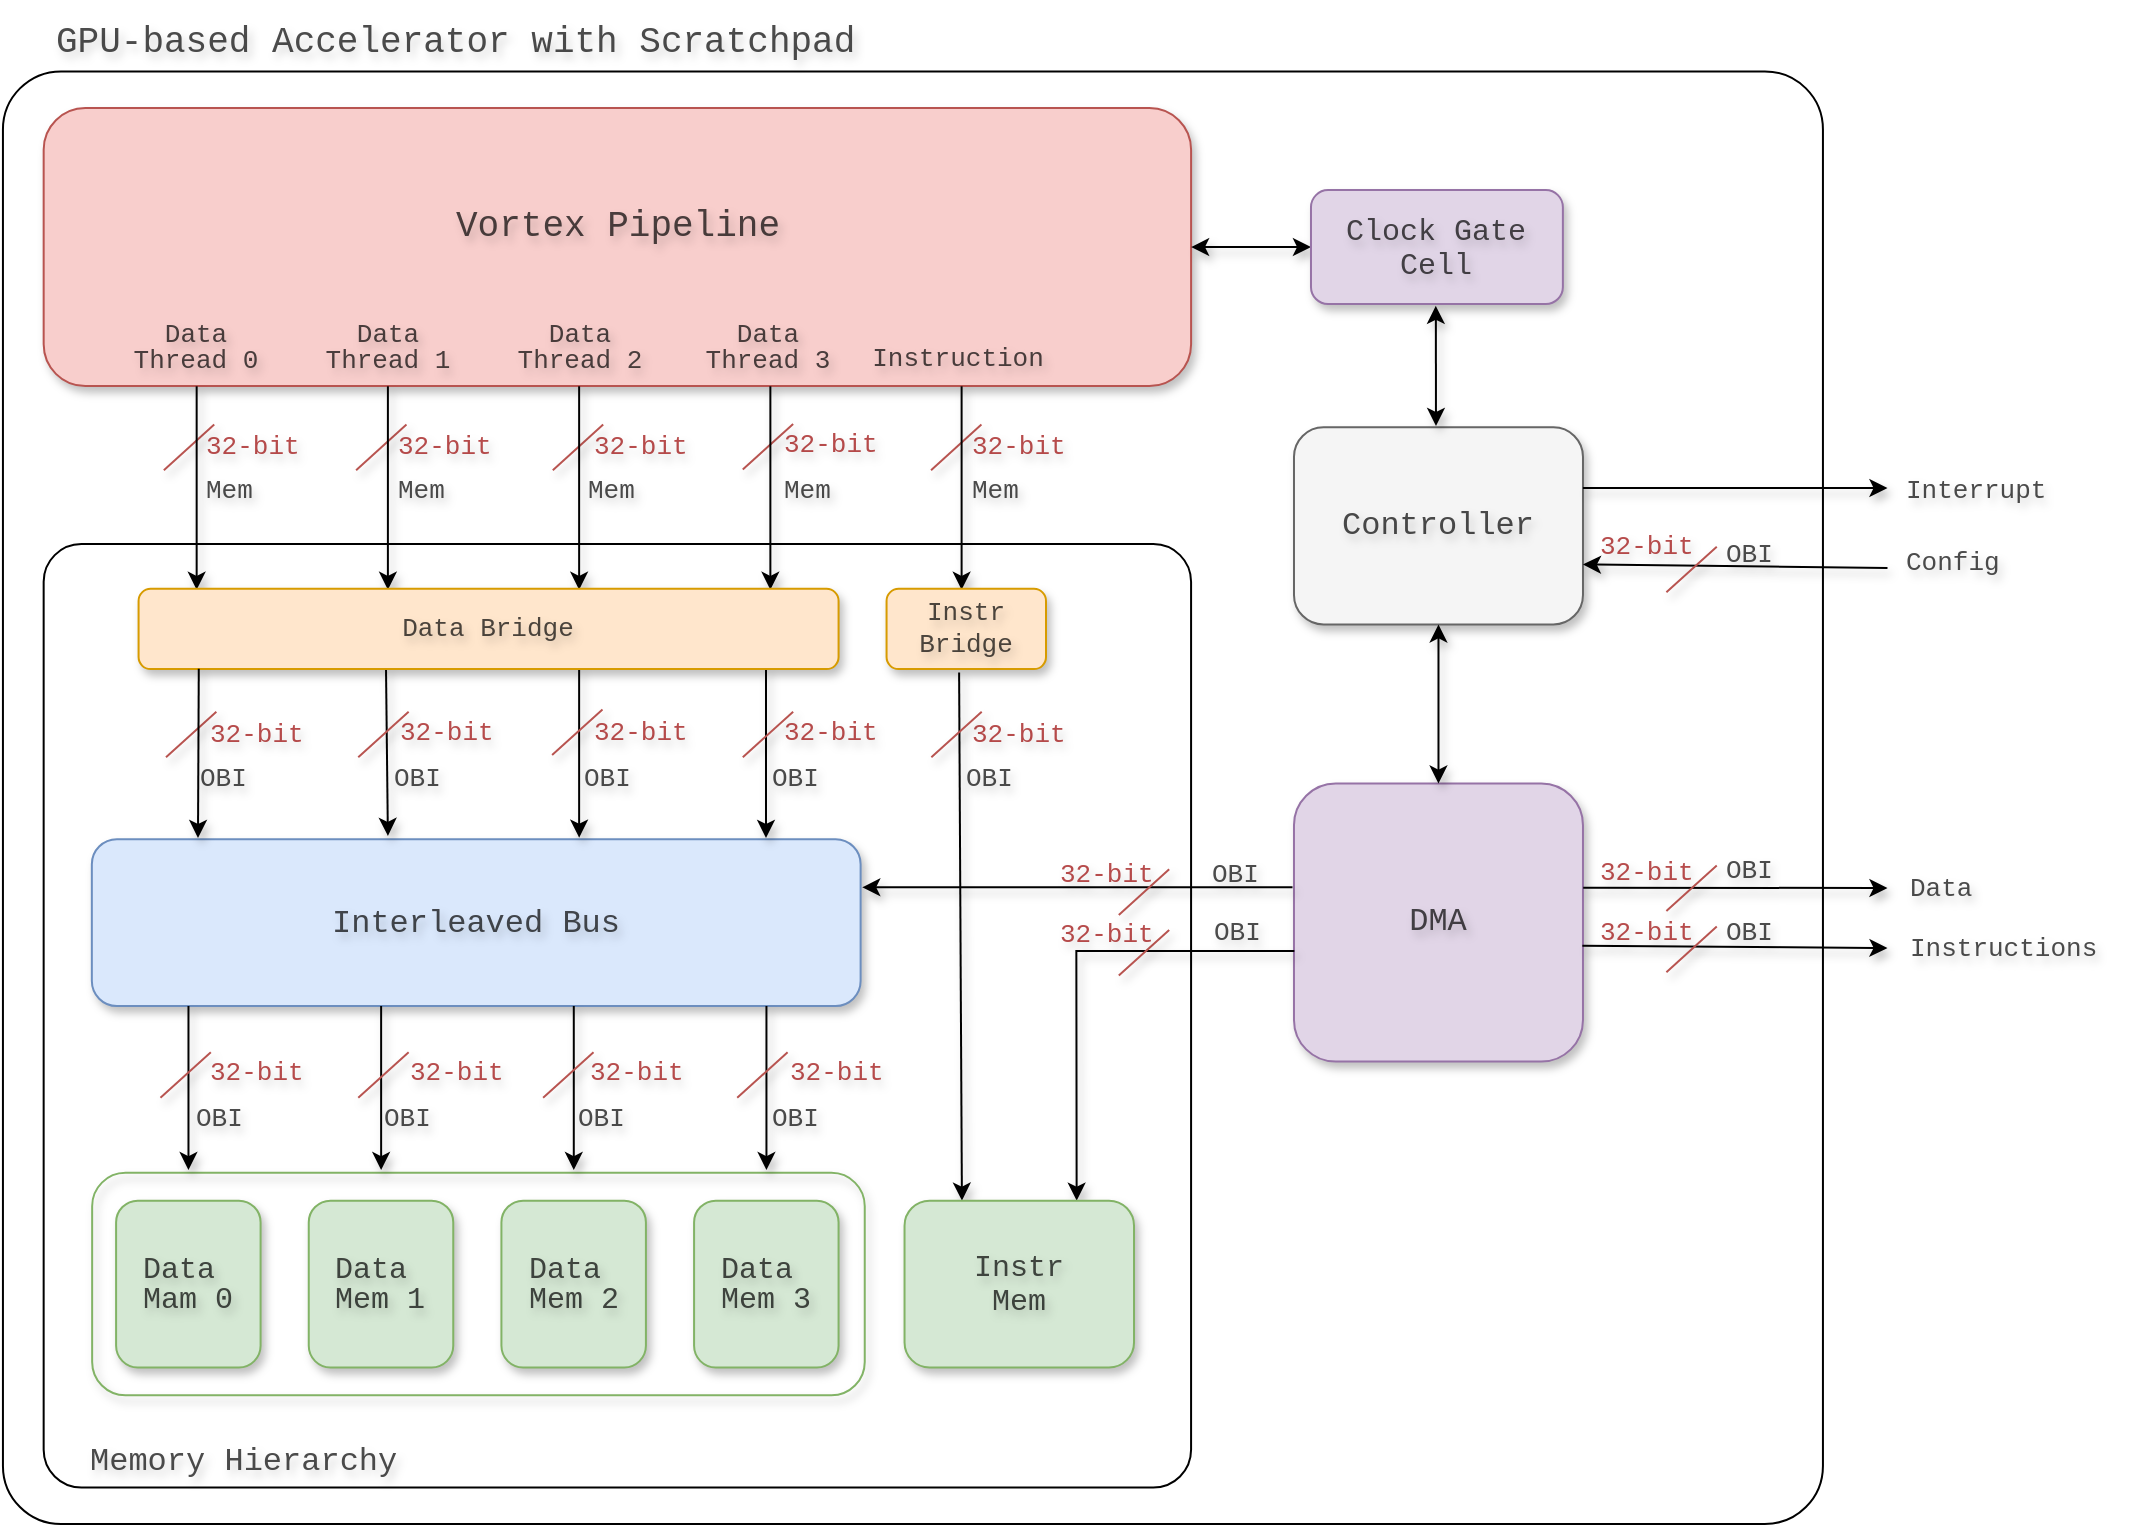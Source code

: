 <mxfile version="24.6.4" type="device">
  <diagram name="Page-1" id="Si3jWaoi3h3NrxOrcOzE">
    <mxGraphModel dx="2569" dy="957" grid="0" gridSize="10" guides="1" tooltips="1" connect="1" arrows="1" fold="1" page="1" pageScale="1" pageWidth="1100" pageHeight="850" math="0" shadow="0">
      <root>
        <mxCell id="0" />
        <mxCell id="1" parent="0" />
        <mxCell id="byGhOwaWoWd87iB-xlGQ-1" value="" style="rounded=1;whiteSpace=wrap;html=1;fillColor=none;arcSize=4;" vertex="1" parent="1">
          <mxGeometry x="28.47" y="81.7" width="910" height="726.3" as="geometry" />
        </mxCell>
        <mxCell id="byGhOwaWoWd87iB-xlGQ-2" value="" style="rounded=1;whiteSpace=wrap;html=1;fillColor=none;arcSize=4;" vertex="1" parent="1">
          <mxGeometry x="48.832" y="318.013" width="573.709" height="471.736" as="geometry" />
        </mxCell>
        <mxCell id="byGhOwaWoWd87iB-xlGQ-3" value="Vortex Pipeline&lt;div style=&quot;font-size: 18px;&quot;&gt;&lt;br style=&quot;font-size: 18px;&quot;&gt;&lt;/div&gt;" style="rounded=1;whiteSpace=wrap;html=1;fontSize=18;glass=0;shadow=1;fillColor=#f8cecc;strokeColor=#b85450;fontFamily=Courier New;textShadow=1;textOpacity=70;" vertex="1" parent="1">
          <mxGeometry x="48.836" y="100.016" width="573.709" height="139.016" as="geometry" />
        </mxCell>
        <mxCell id="byGhOwaWoWd87iB-xlGQ-4" value="&lt;font data-font-src=&quot;https://fonts.googleapis.com/css?family=Coming+soon&quot; style=&quot;font-size: 16px;&quot;&gt;DMA&lt;/font&gt;" style="rounded=1;whiteSpace=wrap;html=1;fontSize=16;shadow=1;fillColor=#e1d5e7;strokeColor=#9673a6;fontFamily=Courier New;textShadow=1;textOpacity=70;" vertex="1" parent="1">
          <mxGeometry x="673.99" y="437.795" width="144.495" height="139.012" as="geometry" />
        </mxCell>
        <mxCell id="byGhOwaWoWd87iB-xlGQ-5" value="&lt;font data-font-src=&quot;https://fonts.googleapis.com/css?family=Dancing+script&quot; style=&quot;font-size: 16px;&quot; color=&quot;#000000&quot;&gt;Controller&lt;/font&gt;" style="rounded=1;whiteSpace=wrap;html=1;fontSize=16;shadow=1;fillColor=#f5f5f5;strokeColor=#666666;fontFamily=Courier New;textShadow=1;textOpacity=70;fontColor=#333333;" vertex="1" parent="1">
          <mxGeometry x="673.993" y="259.64" width="144.493" height="98.589" as="geometry" />
        </mxCell>
        <mxCell id="byGhOwaWoWd87iB-xlGQ-6" value="" style="endArrow=classic;startArrow=classic;html=1;rounded=0;exitX=0;exitY=0.5;exitDx=0;exitDy=0;entryX=1;entryY=0.5;entryDx=0;entryDy=0;shadow=1;fontFamily=Courier New;fontSize=13;" edge="1" parent="1" source="byGhOwaWoWd87iB-xlGQ-50" target="byGhOwaWoWd87iB-xlGQ-3">
          <mxGeometry width="50" height="50" relative="1" as="geometry">
            <mxPoint x="626.815" y="293.844" as="sourcePoint" />
            <mxPoint x="566.609" y="293.26" as="targetPoint" />
          </mxGeometry>
        </mxCell>
        <mxCell id="byGhOwaWoWd87iB-xlGQ-7" value="Config" style="text;html=1;align=left;verticalAlign=middle;whiteSpace=wrap;rounded=0;fontSize=13;shadow=0;textShadow=1;fontFamily=Courier New;textOpacity=70;" vertex="1" parent="1">
          <mxGeometry x="978.215" y="306.262" width="96.33" height="41.704" as="geometry" />
        </mxCell>
        <mxCell id="byGhOwaWoWd87iB-xlGQ-8" value="Instructions" style="text;html=1;align=left;verticalAlign=middle;whiteSpace=wrap;rounded=0;fontSize=13;shadow=0;textShadow=1;fontFamily=Courier New;textOpacity=70;" vertex="1" parent="1">
          <mxGeometry x="980.436" y="499" width="119.564" height="41.703" as="geometry" />
        </mxCell>
        <mxCell id="byGhOwaWoWd87iB-xlGQ-9" value="Data" style="text;html=1;align=left;verticalAlign=middle;whiteSpace=wrap;rounded=0;fontSize=13;shadow=0;textShadow=1;labelBorderColor=none;labelBackgroundColor=none;fontFamily=Courier New;textOpacity=70;" vertex="1" parent="1">
          <mxGeometry x="980.438" y="469" width="91.513" height="41.704" as="geometry" />
        </mxCell>
        <mxCell id="byGhOwaWoWd87iB-xlGQ-10" value="" style="endArrow=classic;startArrow=none;html=1;rounded=0;shadow=1;startFill=0;fontFamily=Courier New;fontSize=13;" edge="1" parent="1">
          <mxGeometry width="50" height="50" relative="1" as="geometry">
            <mxPoint x="673.261" y="489.632" as="sourcePoint" />
            <mxPoint x="458.12" y="489.636" as="targetPoint" />
          </mxGeometry>
        </mxCell>
        <mxCell id="byGhOwaWoWd87iB-xlGQ-11" value="" style="endArrow=classic;startArrow=none;html=1;rounded=0;shadow=1;startFill=0;entryX=0.75;entryY=0;entryDx=0;entryDy=0;fontFamily=Courier New;fontSize=13;" edge="1" parent="1" target="byGhOwaWoWd87iB-xlGQ-117">
          <mxGeometry width="50" height="50" relative="1" as="geometry">
            <mxPoint x="674.179" y="521.471" as="sourcePoint" />
            <mxPoint x="554.451" y="505.142" as="targetPoint" />
            <Array as="points">
              <mxPoint x="565.174" y="521.471" />
            </Array>
          </mxGeometry>
        </mxCell>
        <mxCell id="byGhOwaWoWd87iB-xlGQ-12" value="" style="endArrow=classic;startArrow=classic;html=1;rounded=0;shadow=1;exitX=0.5;exitY=0;exitDx=0;exitDy=0;entryX=0.5;entryY=1;entryDx=0;entryDy=0;fontFamily=Courier New;fontSize=13;" edge="1" parent="1" source="byGhOwaWoWd87iB-xlGQ-4" target="byGhOwaWoWd87iB-xlGQ-5">
          <mxGeometry width="50" height="50" relative="1" as="geometry">
            <mxPoint x="759.521" y="418.955" as="sourcePoint" />
            <mxPoint x="759.111" y="363.35" as="targetPoint" />
          </mxGeometry>
        </mxCell>
        <mxCell id="byGhOwaWoWd87iB-xlGQ-13" value="Instruction" style="text;html=1;align=center;verticalAlign=middle;whiteSpace=wrap;rounded=0;fontSize=13;shadow=0;textShadow=1;labelBorderColor=none;labelBackgroundColor=none;fontFamily=Courier New;textOpacity=70;" vertex="1" parent="1">
          <mxGeometry x="470.277" y="204.621" width="72.247" height="41.704" as="geometry" />
        </mxCell>
        <mxCell id="byGhOwaWoWd87iB-xlGQ-14" value="&lt;p style=&quot;line-height: 100%; font-size: 13px;&quot;&gt;Data Thread 0&lt;/p&gt;" style="text;html=1;align=center;verticalAlign=middle;whiteSpace=wrap;rounded=0;fontSize=13;shadow=0;textShadow=1;labelBorderColor=none;labelBackgroundColor=none;fontFamily=Courier New;textOpacity=70;" vertex="1" parent="1">
          <mxGeometry x="85.113" y="197.992" width="80.14" height="41.703" as="geometry" />
        </mxCell>
        <mxCell id="byGhOwaWoWd87iB-xlGQ-15" value="&lt;p style=&quot;line-height: 100%; font-size: 13px;&quot;&gt;Data Thread 1&lt;/p&gt;" style="text;html=1;align=center;verticalAlign=middle;whiteSpace=wrap;rounded=0;fontSize=13;shadow=0;textShadow=1;labelBorderColor=none;labelBackgroundColor=none;fontFamily=Courier New;textOpacity=70;" vertex="1" parent="1">
          <mxGeometry x="182.548" y="197.992" width="76.249" height="41.703" as="geometry" />
        </mxCell>
        <mxCell id="byGhOwaWoWd87iB-xlGQ-16" value="&lt;p style=&quot;line-height: 100%; font-size: 13px;&quot;&gt;Data Thread 2&lt;/p&gt;" style="text;html=1;align=center;verticalAlign=middle;whiteSpace=wrap;rounded=0;fontSize=13;shadow=0;textShadow=1;labelBorderColor=none;labelBackgroundColor=none;fontFamily=Courier New;textOpacity=70;" vertex="1" parent="1">
          <mxGeometry x="276.193" y="197.992" width="81.601" height="41.703" as="geometry" />
        </mxCell>
        <mxCell id="byGhOwaWoWd87iB-xlGQ-17" value="&lt;p style=&quot;line-height: 100%; font-size: 13px;&quot;&gt;Data Thread 3&lt;/p&gt;" style="text;html=1;align=center;verticalAlign=middle;whiteSpace=wrap;rounded=0;fontSize=13;shadow=0;textShadow=1;labelBorderColor=none;labelBackgroundColor=none;fontFamily=Courier New;textOpacity=70;" vertex="1" parent="1">
          <mxGeometry x="371.659" y="197.992" width="77.7" height="41.703" as="geometry" />
        </mxCell>
        <mxCell id="byGhOwaWoWd87iB-xlGQ-18" value="GPU-based Accelerator with Scratchpad" style="text;html=1;align=left;verticalAlign=middle;whiteSpace=wrap;rounded=0;fontSize=18;shadow=0;textShadow=1;fontFamily=Courier New;textOpacity=70;" vertex="1" parent="1">
          <mxGeometry x="53.181" y="46" width="406.196" height="41.704" as="geometry" />
        </mxCell>
        <mxCell id="byGhOwaWoWd87iB-xlGQ-19" value="" style="group;fontFamily=Courier New;fontSize=13;" vertex="1" connectable="0" parent="1">
          <mxGeometry x="492.522" y="239.026" width="69.273" height="83.407" as="geometry" />
        </mxCell>
        <mxCell id="byGhOwaWoWd87iB-xlGQ-20" value="" style="group;fontFamily=Courier New;fontSize=13;" vertex="1" connectable="0" parent="byGhOwaWoWd87iB-xlGQ-19">
          <mxGeometry y="12.432" width="69.273" height="56.953" as="geometry" />
        </mxCell>
        <mxCell id="byGhOwaWoWd87iB-xlGQ-21" value="Mem" style="text;html=1;align=left;verticalAlign=middle;whiteSpace=wrap;rounded=0;fontSize=13;shadow=0;textShadow=1;labelBorderColor=none;labelBackgroundColor=none;fontFamily=Courier New;textOpacity=70;" vertex="1" parent="byGhOwaWoWd87iB-xlGQ-20">
          <mxGeometry x="18.896" y="22.781" width="50.38" height="34.172" as="geometry" />
        </mxCell>
        <mxCell id="byGhOwaWoWd87iB-xlGQ-22" value="" style="group;fontFamily=Courier New;fontSize=13;" vertex="1" connectable="0" parent="byGhOwaWoWd87iB-xlGQ-20">
          <mxGeometry width="69.273" height="34.172" as="geometry" />
        </mxCell>
        <mxCell id="byGhOwaWoWd87iB-xlGQ-23" value="" style="endArrow=none;html=1;rounded=0;shadow=1;strokeColor=#b85450;fillColor=#f8cecc;fontFamily=Courier New;fontSize=13;" edge="1" parent="byGhOwaWoWd87iB-xlGQ-22">
          <mxGeometry width="50" height="50" relative="1" as="geometry">
            <mxPoint y="29.616" as="sourcePoint" />
            <mxPoint x="25.19" y="6.834" as="targetPoint" />
          </mxGeometry>
        </mxCell>
        <mxCell id="byGhOwaWoWd87iB-xlGQ-24" value="32-bit" style="text;html=1;align=left;verticalAlign=middle;whiteSpace=wrap;rounded=0;fontSize=13;shadow=0;textShadow=1;labelBorderColor=none;labelBackgroundColor=none;fontFamily=Courier New;textOpacity=70;fontColor=#990000;" vertex="1" parent="byGhOwaWoWd87iB-xlGQ-22">
          <mxGeometry x="18.893" width="50.38" height="34.172" as="geometry" />
        </mxCell>
        <mxCell id="byGhOwaWoWd87iB-xlGQ-25" value="" style="endArrow=none;startArrow=classic;html=1;rounded=0;shadow=1;endFill=0;fontFamily=Courier New;fontSize=13;" edge="1" parent="byGhOwaWoWd87iB-xlGQ-19">
          <mxGeometry width="50" height="50" relative="1" as="geometry">
            <mxPoint x="15.281" y="101.894" as="sourcePoint" />
            <mxPoint x="15.281" y="0.112" as="targetPoint" />
          </mxGeometry>
        </mxCell>
        <mxCell id="byGhOwaWoWd87iB-xlGQ-26" value="" style="group;fontFamily=Courier New;fontSize=13;" vertex="1" connectable="0" parent="1">
          <mxGeometry x="300.257" y="239.026" width="69.273" height="83.407" as="geometry" />
        </mxCell>
        <mxCell id="byGhOwaWoWd87iB-xlGQ-27" value="" style="group;fontFamily=Courier New;fontSize=13;" vertex="1" connectable="0" parent="byGhOwaWoWd87iB-xlGQ-26">
          <mxGeometry y="12.432" width="69.273" height="56.953" as="geometry" />
        </mxCell>
        <mxCell id="byGhOwaWoWd87iB-xlGQ-28" value="Mem" style="text;html=1;align=left;verticalAlign=middle;whiteSpace=wrap;rounded=0;fontSize=13;shadow=0;textShadow=1;labelBorderColor=none;labelBackgroundColor=none;fontFamily=Courier New;textOpacity=70;" vertex="1" parent="byGhOwaWoWd87iB-xlGQ-27">
          <mxGeometry x="18.896" y="22.781" width="50.38" height="34.172" as="geometry" />
        </mxCell>
        <mxCell id="byGhOwaWoWd87iB-xlGQ-29" value="" style="group;fontFamily=Courier New;fontSize=13;" vertex="1" connectable="0" parent="byGhOwaWoWd87iB-xlGQ-27">
          <mxGeometry x="3.146" width="69.273" height="34.172" as="geometry" />
        </mxCell>
        <mxCell id="byGhOwaWoWd87iB-xlGQ-30" value="" style="endArrow=none;html=1;rounded=0;shadow=1;strokeColor=#b85450;fillColor=#f8cecc;fontFamily=Courier New;fontSize=13;" edge="1" parent="byGhOwaWoWd87iB-xlGQ-29">
          <mxGeometry width="50" height="50" relative="1" as="geometry">
            <mxPoint y="29.616" as="sourcePoint" />
            <mxPoint x="25.19" y="6.834" as="targetPoint" />
          </mxGeometry>
        </mxCell>
        <mxCell id="byGhOwaWoWd87iB-xlGQ-31" value="32-bit" style="text;html=1;align=left;verticalAlign=middle;whiteSpace=wrap;rounded=0;fontSize=13;shadow=0;textShadow=1;labelBorderColor=none;labelBackgroundColor=none;fontFamily=Courier New;textOpacity=70;fontColor=#990000;" vertex="1" parent="byGhOwaWoWd87iB-xlGQ-29">
          <mxGeometry x="18.893" width="50.38" height="34.172" as="geometry" />
        </mxCell>
        <mxCell id="byGhOwaWoWd87iB-xlGQ-32" value="" style="endArrow=none;startArrow=classic;html=1;rounded=0;shadow=1;endFill=0;fontFamily=Courier New;fontSize=13;" edge="1" parent="byGhOwaWoWd87iB-xlGQ-26">
          <mxGeometry width="50" height="50" relative="1" as="geometry">
            <mxPoint x="16.31" y="101.894" as="sourcePoint" />
            <mxPoint x="16.31" y="0.112" as="targetPoint" />
          </mxGeometry>
        </mxCell>
        <mxCell id="byGhOwaWoWd87iB-xlGQ-33" value="" style="group;fontFamily=Courier New;fontSize=13;" vertex="1" connectable="0" parent="1">
          <mxGeometry x="205.049" y="239.026" width="69.273" height="83.407" as="geometry" />
        </mxCell>
        <mxCell id="byGhOwaWoWd87iB-xlGQ-34" value="" style="group;fontFamily=Courier New;fontSize=13;" vertex="1" connectable="0" parent="byGhOwaWoWd87iB-xlGQ-33">
          <mxGeometry y="12.432" width="69.273" height="56.953" as="geometry" />
        </mxCell>
        <mxCell id="byGhOwaWoWd87iB-xlGQ-35" value="Mem" style="text;html=1;align=left;verticalAlign=middle;whiteSpace=wrap;rounded=0;fontSize=13;shadow=0;textShadow=1;labelBorderColor=none;labelBackgroundColor=none;fontFamily=Courier New;textOpacity=70;" vertex="1" parent="byGhOwaWoWd87iB-xlGQ-34">
          <mxGeometry x="18.896" y="22.781" width="50.38" height="34.172" as="geometry" />
        </mxCell>
        <mxCell id="byGhOwaWoWd87iB-xlGQ-36" value="" style="group;fontFamily=Courier New;fontSize=13;" vertex="1" connectable="0" parent="byGhOwaWoWd87iB-xlGQ-34">
          <mxGeometry width="69.273" height="34.172" as="geometry" />
        </mxCell>
        <mxCell id="byGhOwaWoWd87iB-xlGQ-37" value="" style="endArrow=none;html=1;rounded=0;shadow=1;strokeColor=#b85450;fillColor=#f8cecc;fontFamily=Courier New;fontSize=13;" edge="1" parent="byGhOwaWoWd87iB-xlGQ-36">
          <mxGeometry width="50" height="50" relative="1" as="geometry">
            <mxPoint y="29.616" as="sourcePoint" />
            <mxPoint x="25.19" y="6.834" as="targetPoint" />
          </mxGeometry>
        </mxCell>
        <mxCell id="byGhOwaWoWd87iB-xlGQ-38" value="32-bit" style="text;html=1;align=left;verticalAlign=middle;whiteSpace=wrap;rounded=0;fontSize=13;shadow=0;textShadow=1;labelBorderColor=none;labelBackgroundColor=none;fontFamily=Courier New;textOpacity=70;fontColor=#990000;" vertex="1" parent="byGhOwaWoWd87iB-xlGQ-36">
          <mxGeometry x="18.893" width="50.38" height="34.172" as="geometry" />
        </mxCell>
        <mxCell id="byGhOwaWoWd87iB-xlGQ-39" value="" style="endArrow=none;startArrow=classic;html=1;rounded=0;shadow=1;endFill=0;fontFamily=Courier New;fontSize=13;" edge="1" parent="byGhOwaWoWd87iB-xlGQ-33">
          <mxGeometry width="50" height="50" relative="1" as="geometry">
            <mxPoint x="15.899" y="101.894" as="sourcePoint" />
            <mxPoint x="15.899" y="0.112" as="targetPoint" />
          </mxGeometry>
        </mxCell>
        <mxCell id="byGhOwaWoWd87iB-xlGQ-40" value="" style="group;fontFamily=Courier New;fontSize=13;" vertex="1" connectable="0" parent="1">
          <mxGeometry x="108.918" y="239.026" width="69.273" height="83.407" as="geometry" />
        </mxCell>
        <mxCell id="byGhOwaWoWd87iB-xlGQ-41" value="" style="group;fontFamily=Courier New;fontSize=13;" vertex="1" connectable="0" parent="byGhOwaWoWd87iB-xlGQ-40">
          <mxGeometry y="12.432" width="69.273" height="56.953" as="geometry" />
        </mxCell>
        <mxCell id="byGhOwaWoWd87iB-xlGQ-42" value="Mem" style="text;html=1;align=left;verticalAlign=middle;whiteSpace=wrap;rounded=0;fontSize=13;shadow=0;textShadow=1;labelBorderColor=none;labelBackgroundColor=none;fontFamily=Courier New;textOpacity=70;" vertex="1" parent="byGhOwaWoWd87iB-xlGQ-41">
          <mxGeometry x="18.896" y="22.781" width="50.38" height="34.172" as="geometry" />
        </mxCell>
        <mxCell id="byGhOwaWoWd87iB-xlGQ-43" value="" style="group;fontFamily=Courier New;fontSize=13;" vertex="1" connectable="0" parent="byGhOwaWoWd87iB-xlGQ-41">
          <mxGeometry width="69.273" height="34.172" as="geometry" />
        </mxCell>
        <mxCell id="byGhOwaWoWd87iB-xlGQ-44" value="" style="endArrow=none;html=1;rounded=0;shadow=1;strokeColor=#b85450;fillColor=#f8cecc;fontFamily=Courier New;fontSize=13;" edge="1" parent="byGhOwaWoWd87iB-xlGQ-43">
          <mxGeometry width="50" height="50" relative="1" as="geometry">
            <mxPoint y="29.616" as="sourcePoint" />
            <mxPoint x="25.19" y="6.834" as="targetPoint" />
          </mxGeometry>
        </mxCell>
        <mxCell id="byGhOwaWoWd87iB-xlGQ-45" value="32-bit" style="text;html=1;align=left;verticalAlign=middle;whiteSpace=wrap;rounded=0;fontSize=13;shadow=0;textShadow=1;labelBorderColor=none;labelBackgroundColor=none;fontFamily=Courier New;textOpacity=70;fontColor=#990000;" vertex="1" parent="byGhOwaWoWd87iB-xlGQ-43">
          <mxGeometry x="18.893" width="50.38" height="34.172" as="geometry" />
        </mxCell>
        <mxCell id="byGhOwaWoWd87iB-xlGQ-46" value="" style="endArrow=none;startArrow=classic;html=1;rounded=0;shadow=1;endFill=0;fontFamily=Courier New;fontSize=13;" edge="1" parent="byGhOwaWoWd87iB-xlGQ-40">
          <mxGeometry width="50" height="50" relative="1" as="geometry">
            <mxPoint x="16.412" y="101.894" as="sourcePoint" />
            <mxPoint x="16.412" y="0.112" as="targetPoint" />
          </mxGeometry>
        </mxCell>
        <mxCell id="byGhOwaWoWd87iB-xlGQ-47" value="" style="group;fontFamily=Courier New;fontSize=13;" vertex="1" connectable="0" parent="1">
          <mxGeometry x="492.524" y="395.486" width="188.926" height="56.953" as="geometry" />
        </mxCell>
        <mxCell id="byGhOwaWoWd87iB-xlGQ-48" value="" style="group;fontFamily=Courier New;fontSize=13;" vertex="1" connectable="0" parent="byGhOwaWoWd87iB-xlGQ-47">
          <mxGeometry width="188.926" height="34.172" as="geometry" />
        </mxCell>
        <mxCell id="byGhOwaWoWd87iB-xlGQ-49" value="32-bit" style="text;html=1;align=left;verticalAlign=middle;whiteSpace=wrap;rounded=0;fontSize=13;shadow=0;textShadow=1;labelBorderColor=none;labelBackgroundColor=none;fontFamily=Courier New;textOpacity=70;fontColor=#990000;" vertex="1" parent="byGhOwaWoWd87iB-xlGQ-48">
          <mxGeometry x="18.893" width="170.033" height="34.172" as="geometry" />
        </mxCell>
        <mxCell id="byGhOwaWoWd87iB-xlGQ-50" value="&lt;font color=&quot;#000000&quot; style=&quot;font-size: 15px;&quot; data-font-src=&quot;https://fonts.googleapis.com/css?family=Dancing+script&quot;&gt;Clock Gate&lt;/font&gt;&lt;div style=&quot;line-height: 100%; font-size: 15px;&quot;&gt;&lt;font color=&quot;#000000&quot; style=&quot;font-size: 15px;&quot; data-font-src=&quot;https://fonts.googleapis.com/css?family=Dancing+script&quot;&gt;Cell&lt;/font&gt;&lt;/div&gt;" style="rounded=1;whiteSpace=wrap;html=1;fontSize=15;shadow=1;fillColor=#e1d5e7;strokeColor=#9673a6;fontFamily=Courier New;textShadow=1;textOpacity=70;" vertex="1" parent="1">
          <mxGeometry x="682.489" y="141.041" width="125.95" height="56.953" as="geometry" />
        </mxCell>
        <mxCell id="byGhOwaWoWd87iB-xlGQ-51" value="" style="endArrow=classic;startArrow=classic;html=1;rounded=0;shadow=1;entryX=0.5;entryY=1;entryDx=0;entryDy=0;fontFamily=Courier New;fontSize=13;" edge="1" parent="1">
          <mxGeometry width="50" height="50" relative="1" as="geometry">
            <mxPoint x="745" y="259" as="sourcePoint" />
            <mxPoint x="744.917" y="198.936" as="targetPoint" />
          </mxGeometry>
        </mxCell>
        <mxCell id="byGhOwaWoWd87iB-xlGQ-52" value="OBI" style="text;html=1;align=left;verticalAlign=middle;whiteSpace=wrap;rounded=0;fontSize=13;shadow=0;textShadow=1;labelBorderColor=none;labelBackgroundColor=none;fontFamily=Courier New;textOpacity=70;" vertex="1" parent="1">
          <mxGeometry x="631.187" y="465.602" width="50.38" height="34.172" as="geometry" />
        </mxCell>
        <mxCell id="byGhOwaWoWd87iB-xlGQ-53" value="OBI" style="text;html=1;align=left;verticalAlign=middle;whiteSpace=wrap;rounded=0;fontSize=13;shadow=0;textShadow=1;labelBorderColor=none;labelBackgroundColor=none;fontFamily=Courier New;textOpacity=70;" vertex="1" parent="1">
          <mxGeometry x="632.111" y="495.179" width="50.38" height="34.172" as="geometry" />
        </mxCell>
        <mxCell id="byGhOwaWoWd87iB-xlGQ-54" value="" style="endArrow=classic;startArrow=none;html=1;rounded=0;shadow=1;startFill=0;fontFamily=Courier New;fontSize=13;" edge="1" parent="1">
          <mxGeometry width="50" height="50" relative="1" as="geometry">
            <mxPoint x="970.739" y="330" as="sourcePoint" />
            <mxPoint x="818.483" y="328.213" as="targetPoint" />
          </mxGeometry>
        </mxCell>
        <mxCell id="byGhOwaWoWd87iB-xlGQ-55" value="" style="endArrow=none;startArrow=classic;html=1;rounded=0;shadow=1;startFill=1;endFill=0;fontFamily=Courier New;fontSize=13;" edge="1" parent="1">
          <mxGeometry width="50" height="50" relative="1" as="geometry">
            <mxPoint x="970.739" y="490" as="sourcePoint" />
            <mxPoint x="818.603" y="489.822" as="targetPoint" />
          </mxGeometry>
        </mxCell>
        <mxCell id="byGhOwaWoWd87iB-xlGQ-56" value="" style="endArrow=none;startArrow=classic;html=1;rounded=0;shadow=1;startFill=1;endFill=0;fontFamily=Courier New;fontSize=13;" edge="1" parent="1">
          <mxGeometry width="50" height="50" relative="1" as="geometry">
            <mxPoint x="970.739" y="520" as="sourcePoint" />
            <mxPoint x="818.19" y="518.865" as="targetPoint" />
          </mxGeometry>
        </mxCell>
        <mxCell id="byGhOwaWoWd87iB-xlGQ-57" value="" style="endArrow=none;html=1;rounded=0;shadow=1;strokeColor=#b85450;fillColor=#f8cecc;fontFamily=Courier New;fontSize=13;" edge="1" parent="1">
          <mxGeometry width="50" height="50" relative="1" as="geometry">
            <mxPoint x="860.195" y="501.475" as="sourcePoint" />
            <mxPoint x="885.385" y="478.694" as="targetPoint" />
          </mxGeometry>
        </mxCell>
        <mxCell id="byGhOwaWoWd87iB-xlGQ-58" value="32-bit" style="text;html=1;align=left;verticalAlign=middle;whiteSpace=wrap;rounded=0;fontSize=13;shadow=0;textShadow=1;labelBorderColor=none;labelBackgroundColor=none;fontFamily=Courier New;textOpacity=70;fontColor=#990000;" vertex="1" parent="1">
          <mxGeometry x="825.016" y="465.298" width="50.38" height="34.172" as="geometry" />
        </mxCell>
        <mxCell id="byGhOwaWoWd87iB-xlGQ-59" value="OBI" style="text;html=1;align=left;verticalAlign=middle;whiteSpace=wrap;rounded=0;fontSize=13;shadow=0;textShadow=1;labelBorderColor=none;labelBackgroundColor=none;fontFamily=Courier New;textOpacity=70;" vertex="1" parent="1">
          <mxGeometry x="888.091" y="463.599" width="50.38" height="34.172" as="geometry" />
        </mxCell>
        <mxCell id="byGhOwaWoWd87iB-xlGQ-60" value="" style="endArrow=none;html=1;rounded=0;shadow=1;strokeColor=#b85450;fillColor=#f8cecc;fontFamily=Courier New;fontSize=13;" edge="1" parent="1">
          <mxGeometry width="50" height="50" relative="1" as="geometry">
            <mxPoint x="860.198" y="532.071" as="sourcePoint" />
            <mxPoint x="885.388" y="509.29" as="targetPoint" />
          </mxGeometry>
        </mxCell>
        <mxCell id="byGhOwaWoWd87iB-xlGQ-61" value="32-bit" style="text;html=1;align=left;verticalAlign=middle;whiteSpace=wrap;rounded=0;fontSize=13;shadow=0;textShadow=1;labelBorderColor=none;labelBackgroundColor=none;fontFamily=Courier New;textOpacity=70;fontColor=#990000;" vertex="1" parent="1">
          <mxGeometry x="825.019" y="494.48" width="50.38" height="34.172" as="geometry" />
        </mxCell>
        <mxCell id="byGhOwaWoWd87iB-xlGQ-62" value="OBI" style="text;html=1;align=left;verticalAlign=middle;whiteSpace=wrap;rounded=0;fontSize=13;shadow=0;textShadow=1;labelBorderColor=none;labelBackgroundColor=none;fontFamily=Courier New;textOpacity=70;" vertex="1" parent="1">
          <mxGeometry x="888.094" y="495.176" width="50.38" height="34.172" as="geometry" />
        </mxCell>
        <mxCell id="byGhOwaWoWd87iB-xlGQ-63" value="" style="endArrow=none;html=1;rounded=0;shadow=1;strokeColor=#b85450;fillColor=#f8cecc;fontFamily=Courier New;fontSize=13;" edge="1" parent="1">
          <mxGeometry width="50" height="50" relative="1" as="geometry">
            <mxPoint x="860.197" y="342.133" as="sourcePoint" />
            <mxPoint x="885.387" y="319.351" as="targetPoint" />
          </mxGeometry>
        </mxCell>
        <mxCell id="byGhOwaWoWd87iB-xlGQ-64" value="32-bit" style="text;html=1;align=left;verticalAlign=middle;whiteSpace=wrap;rounded=0;fontSize=13;shadow=0;textShadow=1;labelBorderColor=none;labelBackgroundColor=none;fontFamily=Courier New;textOpacity=70;fontColor=#990000;" vertex="1" parent="1">
          <mxGeometry x="825.016" y="301.702" width="50.38" height="34.172" as="geometry" />
        </mxCell>
        <mxCell id="byGhOwaWoWd87iB-xlGQ-65" value="OBI" style="text;html=1;align=left;verticalAlign=middle;whiteSpace=wrap;rounded=0;fontSize=13;shadow=0;textShadow=1;labelBorderColor=none;labelBackgroundColor=none;fontFamily=Courier New;textOpacity=70;" vertex="1" parent="1">
          <mxGeometry x="888.095" y="306.26" width="50.38" height="34.172" as="geometry" />
        </mxCell>
        <mxCell id="byGhOwaWoWd87iB-xlGQ-66" value="" style="group;fontFamily=Courier New;fontSize=13;" vertex="1" connectable="0" parent="1">
          <mxGeometry x="398.39" y="251.113" width="69.273" height="492.163" as="geometry" />
        </mxCell>
        <mxCell id="byGhOwaWoWd87iB-xlGQ-67" value="Mem" style="text;html=1;align=left;verticalAlign=middle;whiteSpace=wrap;rounded=0;fontSize=13;shadow=0;textShadow=1;labelBorderColor=none;labelBackgroundColor=none;fontFamily=Courier New;textOpacity=70;" vertex="1" parent="byGhOwaWoWd87iB-xlGQ-66">
          <mxGeometry x="18.896" y="22.781" width="50.38" height="34.172" as="geometry" />
        </mxCell>
        <mxCell id="byGhOwaWoWd87iB-xlGQ-68" value="" style="group;fontFamily=Courier New;fontSize=13;" vertex="1" connectable="0" parent="byGhOwaWoWd87iB-xlGQ-66">
          <mxGeometry width="69.273" height="34.172" as="geometry" />
        </mxCell>
        <mxCell id="byGhOwaWoWd87iB-xlGQ-69" value="" style="endArrow=none;html=1;rounded=0;shadow=1;strokeColor=#b85450;fillColor=#f8cecc;fontFamily=Courier New;fontSize=13;" edge="1" parent="byGhOwaWoWd87iB-xlGQ-68">
          <mxGeometry width="50" height="50" relative="1" as="geometry">
            <mxPoint y="29.616" as="sourcePoint" />
            <mxPoint x="25.19" y="6.834" as="targetPoint" />
          </mxGeometry>
        </mxCell>
        <mxCell id="byGhOwaWoWd87iB-xlGQ-70" value="32-bit" style="text;html=1;align=left;verticalAlign=middle;whiteSpace=wrap;rounded=0;fontSize=13;shadow=0;textShadow=1;labelBorderColor=none;labelBackgroundColor=none;fontFamily=Courier New;textOpacity=70;fontColor=#990000;" vertex="1" parent="byGhOwaWoWd87iB-xlGQ-68">
          <mxGeometry x="18.893" width="50.38" height="34.172" as="geometry" />
        </mxCell>
        <mxCell id="byGhOwaWoWd87iB-xlGQ-71" value="" style="endArrow=none;startArrow=classic;html=1;rounded=0;shadow=1;endFill=0;fontFamily=Courier New;fontSize=13;" edge="1" parent="1">
          <mxGeometry width="50" height="50" relative="1" as="geometry">
            <mxPoint x="412.185" y="340.92" as="sourcePoint" />
            <mxPoint x="412.185" y="239.138" as="targetPoint" />
          </mxGeometry>
        </mxCell>
        <mxCell id="byGhOwaWoWd87iB-xlGQ-72" value="" style="endArrow=none;startArrow=classic;html=1;rounded=0;shadow=1;startFill=1;endFill=0;fontFamily=Courier New;fontSize=13;" edge="1" parent="1">
          <mxGeometry width="50" height="50" relative="1" as="geometry">
            <mxPoint x="970.739" y="290" as="sourcePoint" />
            <mxPoint x="818.451" y="290" as="targetPoint" />
          </mxGeometry>
        </mxCell>
        <mxCell id="byGhOwaWoWd87iB-xlGQ-73" value="Interrupt" style="text;html=1;align=left;verticalAlign=middle;whiteSpace=wrap;rounded=0;fontSize=13;shadow=0;textShadow=1;fontFamily=Courier New;textOpacity=70;" vertex="1" parent="1">
          <mxGeometry x="977.836" y="269.915" width="96.33" height="41.704" as="geometry" />
        </mxCell>
        <mxCell id="byGhOwaWoWd87iB-xlGQ-74" value="" style="rounded=1;whiteSpace=wrap;html=1;shadow=1;fillColor=none;strokeColor=#82b366;fontFamily=Courier New;fontSize=13;" vertex="1" parent="1">
          <mxGeometry x="73.075" y="632.413" width="386.298" height="111.207" as="geometry" />
        </mxCell>
        <mxCell id="byGhOwaWoWd87iB-xlGQ-75" value="&lt;div style=&quot;font-size: 16px; line-height: 100%;&quot;&gt;&lt;span style=&quot;background-color: initial; font-size: 16px;&quot;&gt;Interleaved&amp;nbsp;&lt;/span&gt;Bus&lt;/div&gt;" style="rounded=1;whiteSpace=wrap;html=1;fontSize=16;shadow=1;fillColor=#dae8fc;strokeColor=#6c8ebf;fontFamily=Courier New;textShadow=1;textOpacity=70;" vertex="1" parent="1">
          <mxGeometry x="72.922" y="465.598" width="384.385" height="83.408" as="geometry" />
        </mxCell>
        <mxCell id="byGhOwaWoWd87iB-xlGQ-76" value="&lt;p style=&quot;line-height: 100%; font-size: 15px;&quot;&gt;Data&amp;nbsp; &lt;span style=&quot;background-color: initial; font-size: 15px;&quot;&gt;Mam 0&lt;/span&gt;&lt;/p&gt;" style="rounded=1;whiteSpace=wrap;html=1;fillColor=#d5e8d4;fontSize=15;shadow=1;strokeColor=#82b366;fontFamily=Courier New;textShadow=1;textOpacity=70;align=center;" vertex="1" parent="1">
          <mxGeometry x="85.049" y="646.315" width="72.247" height="83.407" as="geometry" />
        </mxCell>
        <mxCell id="byGhOwaWoWd87iB-xlGQ-77" value="&lt;p style=&quot;line-height: 100%; font-size: 15px;&quot;&gt;Data&amp;nbsp; &lt;span style=&quot;background-color: initial; font-size: 15px;&quot;&gt;Mem 1&lt;/span&gt;&lt;/p&gt;" style="rounded=1;whiteSpace=wrap;html=1;fillColor=#d5e8d4;fontSize=15;shadow=1;strokeColor=#82b366;fontFamily=Courier New;textShadow=1;textOpacity=70;align=center;" vertex="1" parent="1">
          <mxGeometry x="181.379" y="646.315" width="72.247" height="83.407" as="geometry" />
        </mxCell>
        <mxCell id="byGhOwaWoWd87iB-xlGQ-78" value="&lt;p style=&quot;line-height: 100%; font-size: 15px;&quot;&gt;Data&amp;nbsp; Mem 2&lt;/p&gt;" style="rounded=1;whiteSpace=wrap;html=1;fillColor=#d5e8d4;fontSize=15;shadow=1;strokeColor=#82b366;fontFamily=Courier New;textShadow=1;textOpacity=70;align=center;" vertex="1" parent="1">
          <mxGeometry x="277.709" y="646.315" width="72.247" height="83.407" as="geometry" />
        </mxCell>
        <mxCell id="byGhOwaWoWd87iB-xlGQ-79" value="&lt;p style=&quot;line-height: 100%; font-size: 15px;&quot;&gt;Data&amp;nbsp; Mem 3&lt;/p&gt;" style="rounded=1;whiteSpace=wrap;html=1;fillColor=#d5e8d4;fontSize=15;shadow=1;strokeColor=#82b366;fontFamily=Courier New;textShadow=1;textOpacity=70;align=center;" vertex="1" parent="1">
          <mxGeometry x="374.039" y="646.315" width="72.247" height="83.407" as="geometry" />
        </mxCell>
        <mxCell id="byGhOwaWoWd87iB-xlGQ-80" value="" style="endArrow=none;startArrow=classic;html=1;rounded=0;shadow=1;endFill=0;fontFamily=Courier New;fontSize=13;" edge="1" parent="1">
          <mxGeometry width="50" height="50" relative="1" as="geometry">
            <mxPoint x="220.948" y="463.943" as="sourcePoint" />
            <mxPoint x="220" y="380" as="targetPoint" />
          </mxGeometry>
        </mxCell>
        <mxCell id="byGhOwaWoWd87iB-xlGQ-81" value="" style="endArrow=none;startArrow=classic;html=1;rounded=0;shadow=1;endFill=0;fontFamily=Courier New;fontSize=13;" edge="1" parent="1">
          <mxGeometry width="50" height="50" relative="1" as="geometry">
            <mxPoint x="410" y="465" as="sourcePoint" />
            <mxPoint x="410" y="380" as="targetPoint" />
          </mxGeometry>
        </mxCell>
        <mxCell id="byGhOwaWoWd87iB-xlGQ-82" value="" style="endArrow=none;startArrow=classic;html=1;rounded=0;shadow=1;endFill=0;exitX=0.25;exitY=0;exitDx=0;exitDy=0;fontFamily=Courier New;fontSize=13;" edge="1" parent="1" source="byGhOwaWoWd87iB-xlGQ-117">
          <mxGeometry width="50" height="50" relative="1" as="geometry">
            <mxPoint x="506.556" y="465.6" as="sourcePoint" />
            <mxPoint x="506.556" y="382.193" as="targetPoint" />
          </mxGeometry>
        </mxCell>
        <mxCell id="byGhOwaWoWd87iB-xlGQ-83" value="" style="endArrow=none;startArrow=classic;html=1;rounded=0;shadow=1;endFill=0;fontFamily=Courier New;fontSize=13;" edge="1" parent="1">
          <mxGeometry width="50" height="50" relative="1" as="geometry">
            <mxPoint x="316.567" y="464.828" as="sourcePoint" />
            <mxPoint x="316.567" y="380" as="targetPoint" />
          </mxGeometry>
        </mxCell>
        <mxCell id="byGhOwaWoWd87iB-xlGQ-84" value="" style="endArrow=none;startArrow=classic;html=1;rounded=0;shadow=1;startFill=1;endFill=0;fontFamily=Courier New;fontSize=13;" edge="1" parent="1">
          <mxGeometry width="50" height="50" relative="1" as="geometry">
            <mxPoint x="121.236" y="631.024" as="sourcePoint" />
            <mxPoint x="121.236" y="549.007" as="targetPoint" />
          </mxGeometry>
        </mxCell>
        <mxCell id="byGhOwaWoWd87iB-xlGQ-85" value="" style="endArrow=none;startArrow=classic;html=1;rounded=0;shadow=1;startFill=1;endFill=0;fontFamily=Courier New;fontSize=13;" edge="1" parent="1">
          <mxGeometry width="50" height="50" relative="1" as="geometry">
            <mxPoint x="217.566" y="631.024" as="sourcePoint" />
            <mxPoint x="217.566" y="549.007" as="targetPoint" />
          </mxGeometry>
        </mxCell>
        <mxCell id="byGhOwaWoWd87iB-xlGQ-86" value="" style="endArrow=none;startArrow=classic;html=1;rounded=0;shadow=1;startFill=1;endFill=0;fontFamily=Courier New;fontSize=13;" edge="1" parent="1">
          <mxGeometry width="50" height="50" relative="1" as="geometry">
            <mxPoint x="410.226" y="631.024" as="sourcePoint" />
            <mxPoint x="410.226" y="549.007" as="targetPoint" />
          </mxGeometry>
        </mxCell>
        <mxCell id="byGhOwaWoWd87iB-xlGQ-87" value="" style="endArrow=none;startArrow=classic;html=1;rounded=0;shadow=1;startFill=1;endFill=0;fontFamily=Courier New;fontSize=13;" edge="1" parent="1">
          <mxGeometry width="50" height="50" relative="1" as="geometry">
            <mxPoint x="313.896" y="631.024" as="sourcePoint" />
            <mxPoint x="313.896" y="549.007" as="targetPoint" />
          </mxGeometry>
        </mxCell>
        <mxCell id="byGhOwaWoWd87iB-xlGQ-88" value="Data Bridge" style="rounded=1;whiteSpace=wrap;html=1;fillColor=#ffe6cc;fontSize=13;shadow=1;strokeColor=#d79b00;fontFamily=Courier New;textShadow=1;textOpacity=70;" vertex="1" parent="1">
          <mxGeometry x="96.29" y="340.43" width="350" height="40.13" as="geometry" />
        </mxCell>
        <mxCell id="byGhOwaWoWd87iB-xlGQ-89" value="" style="endArrow=none;html=1;rounded=0;shadow=1;strokeColor=#b85450;fillColor=#f8cecc;fontFamily=Courier New;fontSize=13;" edge="1" parent="1">
          <mxGeometry width="50" height="50" relative="1" as="geometry">
            <mxPoint x="492.677" y="424.615" as="sourcePoint" />
            <mxPoint x="517.867" y="401.834" as="targetPoint" />
          </mxGeometry>
        </mxCell>
        <mxCell id="byGhOwaWoWd87iB-xlGQ-90" value="" style="group;fontFamily=Courier New;fontSize=13;" vertex="1" connectable="0" parent="1">
          <mxGeometry x="109.995" y="395.0" width="188.926" height="68.604" as="geometry" />
        </mxCell>
        <mxCell id="byGhOwaWoWd87iB-xlGQ-91" value="" style="endArrow=none;html=1;rounded=0;shadow=1;strokeColor=#b85450;fillColor=#f8cecc;fontFamily=Courier New;fontSize=13;" edge="1" parent="byGhOwaWoWd87iB-xlGQ-90">
          <mxGeometry width="50" height="50" relative="1" as="geometry">
            <mxPoint y="29.616" as="sourcePoint" />
            <mxPoint x="25.19" y="6.834" as="targetPoint" />
          </mxGeometry>
        </mxCell>
        <mxCell id="byGhOwaWoWd87iB-xlGQ-92" value="OBI" style="text;html=1;align=left;verticalAlign=middle;whiteSpace=wrap;rounded=0;fontSize=13;shadow=0;textShadow=1;labelBorderColor=none;labelBackgroundColor=none;fontFamily=Courier New;textOpacity=70;" vertex="1" parent="byGhOwaWoWd87iB-xlGQ-90">
          <mxGeometry x="112.345" y="22.781" width="50.38" height="34.172" as="geometry" />
        </mxCell>
        <mxCell id="byGhOwaWoWd87iB-xlGQ-93" value="OBI" style="text;html=1;align=left;verticalAlign=middle;whiteSpace=wrap;rounded=0;fontSize=13;shadow=0;textShadow=1;labelBorderColor=none;labelBackgroundColor=none;fontFamily=Courier New;textOpacity=70;" vertex="1" parent="byGhOwaWoWd87iB-xlGQ-90">
          <mxGeometry x="15.339" y="22.781" width="50.38" height="34.172" as="geometry" />
        </mxCell>
        <mxCell id="byGhOwaWoWd87iB-xlGQ-94" value="" style="group;fontFamily=Courier New;fontSize=13;" vertex="1" connectable="0" parent="1">
          <mxGeometry x="206.131" y="395.0" width="188.926" height="34.172" as="geometry" />
        </mxCell>
        <mxCell id="byGhOwaWoWd87iB-xlGQ-95" value="" style="endArrow=none;html=1;rounded=0;shadow=1;strokeColor=#b85450;fillColor=#f8cecc;fontFamily=Courier New;fontSize=13;" edge="1" parent="byGhOwaWoWd87iB-xlGQ-94">
          <mxGeometry width="50" height="50" relative="1" as="geometry">
            <mxPoint y="29.616" as="sourcePoint" />
            <mxPoint x="25.19" y="6.834" as="targetPoint" />
          </mxGeometry>
        </mxCell>
        <mxCell id="byGhOwaWoWd87iB-xlGQ-96" value="" style="endArrow=none;html=1;rounded=0;shadow=1;strokeColor=#b85450;fillColor=#f8cecc;fontFamily=Courier New;fontSize=13;" edge="1" parent="byGhOwaWoWd87iB-xlGQ-94">
          <mxGeometry width="50" height="50" relative="1" as="geometry">
            <mxPoint x="96.928" y="28.474" as="sourcePoint" />
            <mxPoint x="122.118" y="5.693" as="targetPoint" />
          </mxGeometry>
        </mxCell>
        <mxCell id="byGhOwaWoWd87iB-xlGQ-97" value="" style="group;fontFamily=Courier New;fontSize=13;" vertex="1" connectable="0" parent="1">
          <mxGeometry x="395.617" y="565.286" width="86.056" height="56.956" as="geometry" />
        </mxCell>
        <mxCell id="byGhOwaWoWd87iB-xlGQ-98" value="OBI" style="text;html=1;align=left;verticalAlign=middle;whiteSpace=wrap;rounded=0;fontSize=13;shadow=0;textShadow=1;labelBorderColor=none;labelBackgroundColor=none;fontFamily=Courier New;textOpacity=70;" vertex="1" parent="byGhOwaWoWd87iB-xlGQ-97">
          <mxGeometry x="15.871" y="22.784" width="50.38" height="34.172" as="geometry" />
        </mxCell>
        <mxCell id="byGhOwaWoWd87iB-xlGQ-99" value="" style="endArrow=none;html=1;rounded=0;shadow=1;strokeColor=#b85450;fillColor=#f8cecc;fontFamily=Courier New;fontSize=13;" edge="1" parent="byGhOwaWoWd87iB-xlGQ-97">
          <mxGeometry width="50" height="50" relative="1" as="geometry">
            <mxPoint y="29.619" as="sourcePoint" />
            <mxPoint x="25.19" y="6.837" as="targetPoint" />
          </mxGeometry>
        </mxCell>
        <mxCell id="byGhOwaWoWd87iB-xlGQ-100" value="32-bit" style="text;html=1;align=left;verticalAlign=middle;whiteSpace=wrap;rounded=0;fontSize=13;shadow=0;textShadow=1;labelBorderColor=none;labelBackgroundColor=none;fontFamily=Courier New;textOpacity=70;fontColor=#990000;" vertex="1" parent="byGhOwaWoWd87iB-xlGQ-97">
          <mxGeometry x="24.383" width="70.184" height="34.172" as="geometry" />
        </mxCell>
        <mxCell id="byGhOwaWoWd87iB-xlGQ-101" value="" style="group;fontFamily=Courier New;fontSize=13;" vertex="1" connectable="0" parent="1">
          <mxGeometry x="298.565" y="565.286" width="76.495" height="56.956" as="geometry" />
        </mxCell>
        <mxCell id="byGhOwaWoWd87iB-xlGQ-102" value="OBI" style="text;html=1;align=left;verticalAlign=middle;whiteSpace=wrap;rounded=0;fontSize=13;shadow=0;textShadow=1;labelBorderColor=none;labelBackgroundColor=none;fontFamily=Courier New;textOpacity=70;" vertex="1" parent="byGhOwaWoWd87iB-xlGQ-101">
          <mxGeometry x="15.871" y="22.784" width="50.38" height="34.172" as="geometry" />
        </mxCell>
        <mxCell id="byGhOwaWoWd87iB-xlGQ-103" value="" style="endArrow=none;html=1;rounded=0;shadow=1;strokeColor=#b85450;fillColor=#f8cecc;fontFamily=Courier New;fontSize=13;" edge="1" parent="byGhOwaWoWd87iB-xlGQ-101">
          <mxGeometry width="50" height="50" relative="1" as="geometry">
            <mxPoint y="29.619" as="sourcePoint" />
            <mxPoint x="25.19" y="6.837" as="targetPoint" />
          </mxGeometry>
        </mxCell>
        <mxCell id="byGhOwaWoWd87iB-xlGQ-104" value="32-bit" style="text;html=1;align=left;verticalAlign=middle;whiteSpace=wrap;rounded=0;fontSize=13;shadow=0;textShadow=1;labelBorderColor=none;labelBackgroundColor=none;fontFamily=Courier New;textOpacity=70;fontColor=#990000;" vertex="1" parent="byGhOwaWoWd87iB-xlGQ-101">
          <mxGeometry x="21.433" width="60.622" height="34.172" as="geometry" />
        </mxCell>
        <mxCell id="byGhOwaWoWd87iB-xlGQ-105" value="" style="group;fontFamily=Courier New;fontSize=13;" vertex="1" connectable="0" parent="1">
          <mxGeometry x="206.131" y="565.286" width="66.933" height="56.956" as="geometry" />
        </mxCell>
        <mxCell id="byGhOwaWoWd87iB-xlGQ-106" value="OBI" style="text;html=1;align=left;verticalAlign=middle;whiteSpace=wrap;rounded=0;fontSize=13;shadow=0;textShadow=1;labelBorderColor=none;labelBackgroundColor=none;fontFamily=Courier New;textOpacity=70;" vertex="1" parent="byGhOwaWoWd87iB-xlGQ-105">
          <mxGeometry x="11.31" y="22.784" width="50.38" height="34.172" as="geometry" />
        </mxCell>
        <mxCell id="byGhOwaWoWd87iB-xlGQ-107" value="" style="endArrow=none;html=1;rounded=0;shadow=1;strokeColor=#b85450;fillColor=#f8cecc;fontFamily=Courier New;fontSize=13;" edge="1" parent="byGhOwaWoWd87iB-xlGQ-105">
          <mxGeometry width="50" height="50" relative="1" as="geometry">
            <mxPoint y="29.619" as="sourcePoint" />
            <mxPoint x="25.19" y="6.837" as="targetPoint" />
          </mxGeometry>
        </mxCell>
        <mxCell id="byGhOwaWoWd87iB-xlGQ-108" value="32-bit" style="text;html=1;align=left;verticalAlign=middle;whiteSpace=wrap;rounded=0;fontSize=13;shadow=0;textShadow=1;labelBorderColor=none;labelBackgroundColor=none;fontFamily=Courier New;textOpacity=70;fontColor=#990000;" vertex="1" parent="byGhOwaWoWd87iB-xlGQ-105">
          <mxGeometry x="23.873" width="51.06" height="34.172" as="geometry" />
        </mxCell>
        <mxCell id="byGhOwaWoWd87iB-xlGQ-109" value="" style="group;fontFamily=Courier New;fontSize=13;" vertex="1" connectable="0" parent="1">
          <mxGeometry x="107.222" y="565.286" width="66.933" height="56.956" as="geometry" />
        </mxCell>
        <mxCell id="byGhOwaWoWd87iB-xlGQ-110" value="OBI" style="text;html=1;align=left;verticalAlign=middle;whiteSpace=wrap;rounded=0;fontSize=13;shadow=0;textShadow=1;labelBorderColor=none;labelBackgroundColor=none;fontFamily=Courier New;textOpacity=70;" vertex="1" parent="byGhOwaWoWd87iB-xlGQ-109">
          <mxGeometry x="16.215" y="22.784" width="50.38" height="34.172" as="geometry" />
        </mxCell>
        <mxCell id="byGhOwaWoWd87iB-xlGQ-111" value="" style="endArrow=none;html=1;rounded=0;shadow=1;strokeColor=#b85450;fillColor=#f8cecc;fontFamily=Courier New;fontSize=13;" edge="1" parent="byGhOwaWoWd87iB-xlGQ-109">
          <mxGeometry width="50" height="50" relative="1" as="geometry">
            <mxPoint y="29.619" as="sourcePoint" />
            <mxPoint x="25.19" y="6.837" as="targetPoint" />
          </mxGeometry>
        </mxCell>
        <mxCell id="byGhOwaWoWd87iB-xlGQ-112" value="32-bit" style="text;html=1;align=left;verticalAlign=middle;whiteSpace=wrap;rounded=0;fontSize=13;shadow=0;textShadow=1;labelBorderColor=none;labelBackgroundColor=none;fontFamily=Courier New;textOpacity=70;fontColor=#990000;" vertex="1" parent="byGhOwaWoWd87iB-xlGQ-109">
          <mxGeometry x="22.783" width="51.06" height="34.172" as="geometry" />
        </mxCell>
        <mxCell id="byGhOwaWoWd87iB-xlGQ-113" value="" style="endArrow=none;html=1;rounded=0;shadow=1;strokeColor=#b85450;fillColor=#f8cecc;fontFamily=Courier New;fontSize=13;" edge="1" parent="1">
          <mxGeometry width="50" height="50" relative="1" as="geometry">
            <mxPoint x="586.399" y="503.453" as="sourcePoint" />
            <mxPoint x="611.589" y="480.672" as="targetPoint" />
          </mxGeometry>
        </mxCell>
        <mxCell id="byGhOwaWoWd87iB-xlGQ-114" value="32-bit" style="text;html=1;align=left;verticalAlign=middle;whiteSpace=wrap;rounded=0;fontSize=13;shadow=0;textShadow=1;labelBorderColor=none;labelBackgroundColor=none;fontFamily=Courier New;textOpacity=70;fontColor=#990000;" vertex="1" parent="1">
          <mxGeometry x="554.696" y="465.598" width="50.38" height="34.172" as="geometry" />
        </mxCell>
        <mxCell id="byGhOwaWoWd87iB-xlGQ-115" value="" style="endArrow=none;html=1;rounded=0;shadow=1;strokeColor=#b85450;fillColor=#f8cecc;fontFamily=Courier New;fontSize=13;" edge="1" parent="1">
          <mxGeometry width="50" height="50" relative="1" as="geometry">
            <mxPoint x="586.405" y="533.764" as="sourcePoint" />
            <mxPoint x="611.595" y="510.983" as="targetPoint" />
          </mxGeometry>
        </mxCell>
        <mxCell id="byGhOwaWoWd87iB-xlGQ-116" value="32-bit" style="text;html=1;align=left;verticalAlign=middle;whiteSpace=wrap;rounded=0;fontSize=13;shadow=0;textShadow=1;labelBorderColor=none;labelBackgroundColor=none;fontFamily=Courier New;textOpacity=70;fontColor=#990000;" vertex="1" parent="1">
          <mxGeometry x="554.693" y="496.203" width="50.38" height="34.172" as="geometry" />
        </mxCell>
        <mxCell id="byGhOwaWoWd87iB-xlGQ-117" value="Instr&lt;div style=&quot;font-size: 15px; line-height: 100%;&quot;&gt;Mem&lt;/div&gt;" style="rounded=1;whiteSpace=wrap;html=1;fillColor=#d5e8d4;fontSize=15;shadow=1;strokeColor=#82b366;fontFamily=Courier New;textShadow=1;textOpacity=70;" vertex="1" parent="1">
          <mxGeometry x="479.271" y="646.317" width="114.742" height="83.408" as="geometry" />
        </mxCell>
        <mxCell id="byGhOwaWoWd87iB-xlGQ-118" value="32-bit" style="text;html=1;align=left;verticalAlign=middle;whiteSpace=wrap;rounded=0;fontSize=13;shadow=0;textShadow=1;labelBorderColor=none;labelBackgroundColor=none;fontFamily=Courier New;textOpacity=70;fontColor=#990000;" vertex="1" parent="1">
          <mxGeometry x="130.226" y="396.36" width="52.475" height="34.172" as="geometry" />
        </mxCell>
        <mxCell id="byGhOwaWoWd87iB-xlGQ-119" value="" style="endArrow=none;startArrow=classic;html=1;rounded=0;shadow=1;endFill=0;fontFamily=Courier New;fontSize=13;entryX=0.086;entryY=0.995;entryDx=0;entryDy=0;entryPerimeter=0;" edge="1" parent="1" target="byGhOwaWoWd87iB-xlGQ-88">
          <mxGeometry width="50" height="50" relative="1" as="geometry">
            <mxPoint x="126" y="465" as="sourcePoint" />
            <mxPoint x="125.33" y="385.172" as="targetPoint" />
          </mxGeometry>
        </mxCell>
        <mxCell id="byGhOwaWoWd87iB-xlGQ-120" value="OBI" style="text;html=1;align=left;verticalAlign=middle;whiteSpace=wrap;rounded=0;fontSize=13;shadow=0;textShadow=1;labelBorderColor=none;labelBackgroundColor=none;fontFamily=Courier New;textOpacity=70;" vertex="1" parent="1">
          <mxGeometry x="410.989" y="417.781" width="50.38" height="34.172" as="geometry" />
        </mxCell>
        <mxCell id="byGhOwaWoWd87iB-xlGQ-121" value="" style="group;fontFamily=Courier New;fontSize=13;" vertex="1" connectable="0" parent="1">
          <mxGeometry x="398.394" y="395.0" width="188.926" height="56.953" as="geometry" />
        </mxCell>
        <mxCell id="byGhOwaWoWd87iB-xlGQ-122" value="" style="endArrow=none;html=1;rounded=0;shadow=1;strokeColor=#b85450;fillColor=#f8cecc;fontFamily=Courier New;fontSize=13;" edge="1" parent="byGhOwaWoWd87iB-xlGQ-121">
          <mxGeometry width="50" height="50" relative="1" as="geometry">
            <mxPoint y="29.616" as="sourcePoint" />
            <mxPoint x="25.19" y="6.834" as="targetPoint" />
          </mxGeometry>
        </mxCell>
        <mxCell id="byGhOwaWoWd87iB-xlGQ-123" value="32-bit" style="text;html=1;align=left;verticalAlign=middle;whiteSpace=wrap;rounded=0;fontSize=13;shadow=0;textShadow=1;labelBorderColor=none;labelBackgroundColor=none;fontFamily=Courier New;textOpacity=70;fontColor=#990000;" vertex="1" parent="byGhOwaWoWd87iB-xlGQ-121">
          <mxGeometry x="18.893" width="170.033" height="34.172" as="geometry" />
        </mxCell>
        <mxCell id="byGhOwaWoWd87iB-xlGQ-124" value="" style="group;fontFamily=Courier New;fontSize=13;" vertex="1" connectable="0" parent="byGhOwaWoWd87iB-xlGQ-121">
          <mxGeometry x="-99.829" width="188.926" height="56.953" as="geometry" />
        </mxCell>
        <mxCell id="byGhOwaWoWd87iB-xlGQ-125" value="OBI" style="text;html=1;align=left;verticalAlign=middle;whiteSpace=wrap;rounded=0;fontSize=13;shadow=0;textShadow=1;labelBorderColor=none;labelBackgroundColor=none;fontFamily=Courier New;textOpacity=70;" vertex="1" parent="byGhOwaWoWd87iB-xlGQ-124">
          <mxGeometry x="17.997" y="22.781" width="50.38" height="34.172" as="geometry" />
        </mxCell>
        <mxCell id="byGhOwaWoWd87iB-xlGQ-126" value="" style="group;fontFamily=Courier New;fontSize=13;" vertex="1" connectable="0" parent="byGhOwaWoWd87iB-xlGQ-124">
          <mxGeometry width="188.926" height="34.172" as="geometry" />
        </mxCell>
        <mxCell id="byGhOwaWoWd87iB-xlGQ-127" value="32-bit" style="text;html=1;align=left;verticalAlign=middle;whiteSpace=wrap;rounded=0;fontSize=13;shadow=0;textShadow=1;labelBorderColor=none;labelBackgroundColor=none;fontFamily=Courier New;textOpacity=70;fontColor=#990000;" vertex="1" parent="byGhOwaWoWd87iB-xlGQ-126">
          <mxGeometry x="22.948" width="56.482" height="34.172" as="geometry" />
        </mxCell>
        <mxCell id="byGhOwaWoWd87iB-xlGQ-128" value="32-bit" style="text;html=1;align=left;verticalAlign=middle;whiteSpace=wrap;rounded=0;fontSize=13;shadow=0;textShadow=1;labelBorderColor=none;labelBackgroundColor=none;fontFamily=Courier New;textOpacity=70;fontColor=#990000;" vertex="1" parent="byGhOwaWoWd87iB-xlGQ-126">
          <mxGeometry x="-73.54" width="54.416" height="34.172" as="geometry" />
        </mxCell>
        <mxCell id="byGhOwaWoWd87iB-xlGQ-129" value="OBI" style="text;html=1;align=left;verticalAlign=middle;whiteSpace=wrap;rounded=0;fontSize=13;shadow=0;textShadow=1;labelBorderColor=none;labelBackgroundColor=none;fontFamily=Courier New;textOpacity=70;" vertex="1" parent="byGhOwaWoWd87iB-xlGQ-121">
          <mxGeometry x="109.412" y="22.781" width="50.38" height="34.172" as="geometry" />
        </mxCell>
        <mxCell id="byGhOwaWoWd87iB-xlGQ-130" value="Memory Hierarchy" style="text;html=1;align=left;verticalAlign=middle;whiteSpace=wrap;rounded=0;fontSize=16;shadow=0;textShadow=1;fontFamily=Courier New;textOpacity=70;" vertex="1" parent="1">
          <mxGeometry x="70.001" y="756" width="253.446" height="41.704" as="geometry" />
        </mxCell>
        <mxCell id="byGhOwaWoWd87iB-xlGQ-135" value="Instr Bridge" style="rounded=1;whiteSpace=wrap;html=1;fillColor=#ffe6cc;fontSize=13;shadow=1;strokeColor=#d79b00;fontFamily=Courier New;textShadow=1;textOpacity=70;" vertex="1" parent="1">
          <mxGeometry x="470.28" y="340.43" width="79.72" height="40.13" as="geometry" />
        </mxCell>
      </root>
    </mxGraphModel>
  </diagram>
</mxfile>
